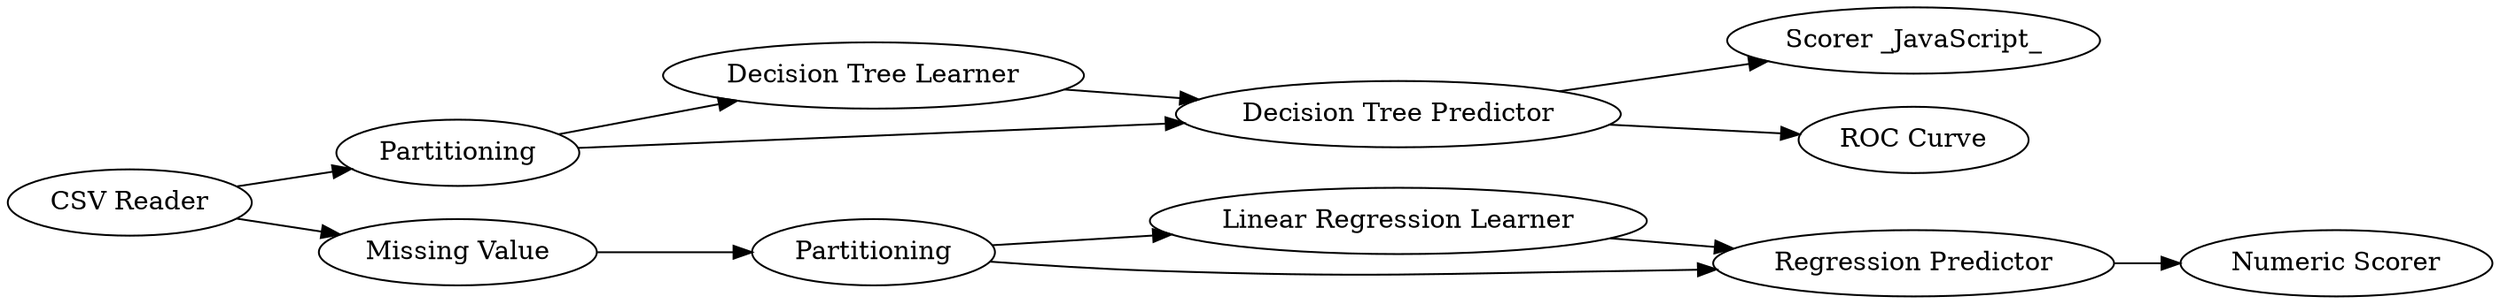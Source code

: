 digraph {
	"9148113086203669930_13" [label=Partitioning]
	"9148113086203669930_1" [label="CSV Reader"]
	"9148113086203669930_12" [label=Partitioning]
	"9148113086203669930_17" [label="Decision Tree Learner"]
	"9148113086203669930_11" [label="Missing Value"]
	"9148113086203669930_19" [label="Scorer _JavaScript_"]
	"9148113086203669930_15" [label="Linear Regression Learner"]
	"9148113086203669930_16" [label="Numeric Scorer"]
	"9148113086203669930_14" [label="Regression Predictor"]
	"9148113086203669930_20" [label="ROC Curve"]
	"9148113086203669930_18" [label="Decision Tree Predictor"]
	"9148113086203669930_11" -> "9148113086203669930_12"
	"9148113086203669930_13" -> "9148113086203669930_18"
	"9148113086203669930_1" -> "9148113086203669930_13"
	"9148113086203669930_15" -> "9148113086203669930_14"
	"9148113086203669930_18" -> "9148113086203669930_20"
	"9148113086203669930_17" -> "9148113086203669930_18"
	"9148113086203669930_13" -> "9148113086203669930_17"
	"9148113086203669930_18" -> "9148113086203669930_19"
	"9148113086203669930_1" -> "9148113086203669930_11"
	"9148113086203669930_12" -> "9148113086203669930_15"
	"9148113086203669930_12" -> "9148113086203669930_14"
	"9148113086203669930_14" -> "9148113086203669930_16"
	rankdir=LR
}
